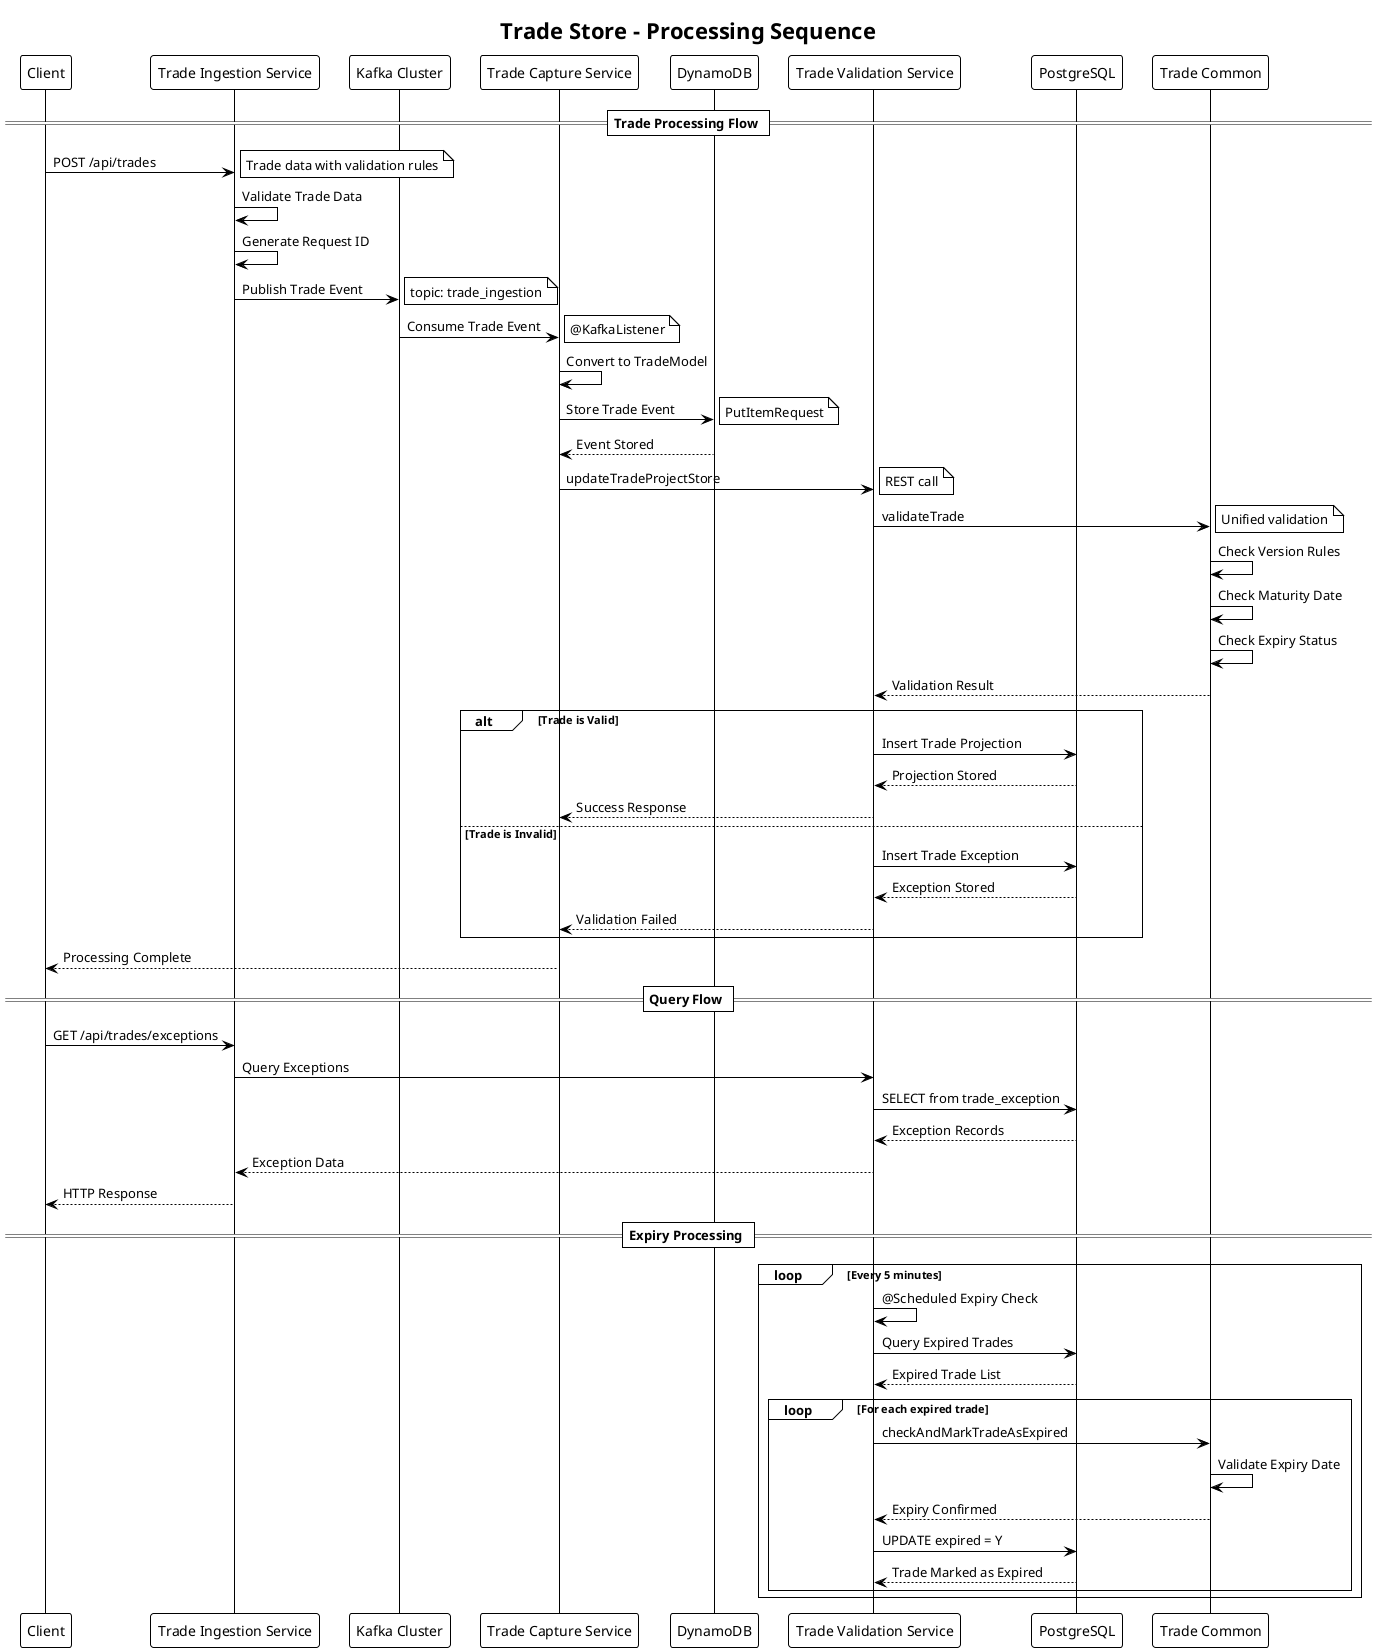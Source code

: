 @startuml
!theme plain
title Trade Store - Processing Sequence

participant "Client" as client
participant "Trade Ingestion Service" as ingestion
participant "Kafka Cluster" as kafka
participant "Trade Capture Service" as capture
participant "DynamoDB" as dynamodb
participant "Trade Validation Service" as validation
participant "PostgreSQL" as postgres
participant "Trade Common" as common

== Trade Processing Flow ==

client -> ingestion : POST /api/trades
note right : Trade data with validation rules

ingestion -> ingestion : Validate Trade Data
ingestion -> ingestion : Generate Request ID
ingestion -> kafka : Publish Trade Event
note right : topic: trade_ingestion

kafka -> capture : Consume Trade Event
note right : @KafkaListener

capture -> capture : Convert to TradeModel
capture -> dynamodb : Store Trade Event
note right : PutItemRequest

dynamodb --> capture : Event Stored

capture -> validation : updateTradeProjectStore
note right : REST call

validation -> common : validateTrade
note right : Unified validation

common -> common : Check Version Rules
common -> common : Check Maturity Date
common -> common : Check Expiry Status

common --> validation : Validation Result

alt Trade is Valid
    validation -> postgres : Insert Trade Projection
    postgres --> validation : Projection Stored
    validation --> capture : Success Response
else Trade is Invalid
    validation -> postgres : Insert Trade Exception
    postgres --> validation : Exception Stored
    validation --> capture : Validation Failed
end

capture --> client : Processing Complete

== Query Flow ==

client -> ingestion : GET /api/trades/exceptions
ingestion -> validation : Query Exceptions
validation -> postgres : SELECT from trade_exception
postgres --> validation : Exception Records
validation --> ingestion : Exception Data
ingestion --> client : HTTP Response

== Expiry Processing ==

loop Every 5 minutes
    validation -> validation : @Scheduled Expiry Check
    validation -> postgres : Query Expired Trades
    postgres --> validation : Expired Trade List
    
    loop For each expired trade
        validation -> common : checkAndMarkTradeAsExpired
        common -> common : Validate Expiry Date
        common --> validation : Expiry Confirmed
        validation -> postgres : UPDATE expired = Y
        postgres --> validation : Trade Marked as Expired
    end
end

@enduml
